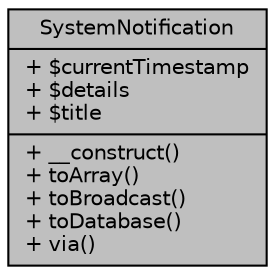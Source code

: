 digraph "SystemNotification"
{
 // LATEX_PDF_SIZE
  bgcolor="transparent";
  edge [fontname="Helvetica",fontsize="10",labelfontname="Helvetica",labelfontsize="10"];
  node [fontname="Helvetica",fontsize="10",shape=record];
  Node1 [label="{SystemNotification\n|+ $currentTimestamp\l+ $details\l+ $title\l|+ __construct()\l+ toArray()\l+ toBroadcast()\l+ toDatabase()\l+ via()\l}",height=0.2,width=0.4,color="black", fillcolor="grey75", style="filled", fontcolor="black",tooltip="Notificaciones del sistema."];
}
